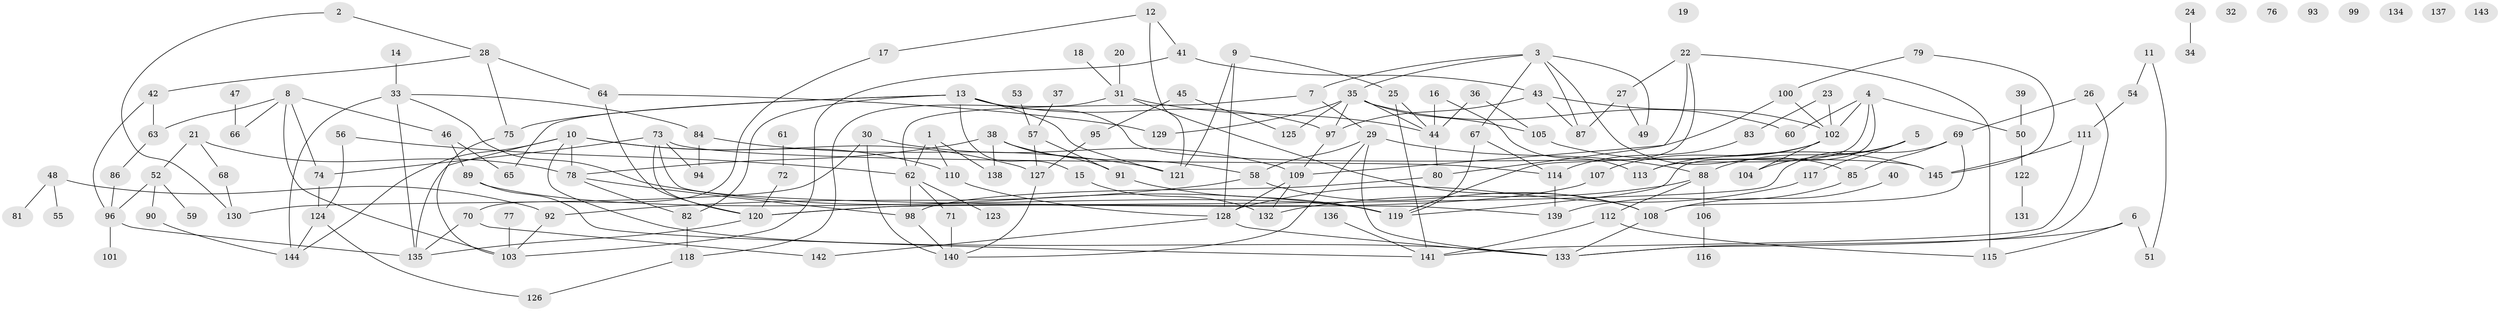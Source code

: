 // Generated by graph-tools (version 1.1) at 2025/49/03/09/25 03:49:14]
// undirected, 145 vertices, 209 edges
graph export_dot {
graph [start="1"]
  node [color=gray90,style=filled];
  1;
  2;
  3;
  4;
  5;
  6;
  7;
  8;
  9;
  10;
  11;
  12;
  13;
  14;
  15;
  16;
  17;
  18;
  19;
  20;
  21;
  22;
  23;
  24;
  25;
  26;
  27;
  28;
  29;
  30;
  31;
  32;
  33;
  34;
  35;
  36;
  37;
  38;
  39;
  40;
  41;
  42;
  43;
  44;
  45;
  46;
  47;
  48;
  49;
  50;
  51;
  52;
  53;
  54;
  55;
  56;
  57;
  58;
  59;
  60;
  61;
  62;
  63;
  64;
  65;
  66;
  67;
  68;
  69;
  70;
  71;
  72;
  73;
  74;
  75;
  76;
  77;
  78;
  79;
  80;
  81;
  82;
  83;
  84;
  85;
  86;
  87;
  88;
  89;
  90;
  91;
  92;
  93;
  94;
  95;
  96;
  97;
  98;
  99;
  100;
  101;
  102;
  103;
  104;
  105;
  106;
  107;
  108;
  109;
  110;
  111;
  112;
  113;
  114;
  115;
  116;
  117;
  118;
  119;
  120;
  121;
  122;
  123;
  124;
  125;
  126;
  127;
  128;
  129;
  130;
  131;
  132;
  133;
  134;
  135;
  136;
  137;
  138;
  139;
  140;
  141;
  142;
  143;
  144;
  145;
  1 -- 62;
  1 -- 110;
  1 -- 138;
  2 -- 28;
  2 -- 130;
  3 -- 7;
  3 -- 35;
  3 -- 49;
  3 -- 67;
  3 -- 85;
  3 -- 87;
  4 -- 50;
  4 -- 60;
  4 -- 102;
  4 -- 113;
  4 -- 119;
  5 -- 88;
  5 -- 104;
  5 -- 117;
  6 -- 51;
  6 -- 115;
  6 -- 133;
  7 -- 29;
  7 -- 62;
  8 -- 46;
  8 -- 63;
  8 -- 66;
  8 -- 74;
  8 -- 103;
  9 -- 25;
  9 -- 121;
  9 -- 128;
  10 -- 78;
  10 -- 110;
  10 -- 127;
  10 -- 133;
  10 -- 135;
  10 -- 144;
  11 -- 51;
  11 -- 54;
  12 -- 17;
  12 -- 41;
  12 -- 121;
  13 -- 15;
  13 -- 65;
  13 -- 75;
  13 -- 82;
  13 -- 97;
  13 -- 121;
  13 -- 145;
  14 -- 33;
  15 -- 132;
  16 -- 44;
  16 -- 113;
  17 -- 70;
  18 -- 31;
  20 -- 31;
  21 -- 52;
  21 -- 68;
  21 -- 78;
  22 -- 27;
  22 -- 80;
  22 -- 115;
  22 -- 119;
  23 -- 83;
  23 -- 102;
  24 -- 34;
  25 -- 44;
  25 -- 141;
  26 -- 69;
  26 -- 133;
  27 -- 49;
  27 -- 87;
  28 -- 42;
  28 -- 64;
  28 -- 75;
  29 -- 58;
  29 -- 88;
  29 -- 133;
  29 -- 140;
  30 -- 109;
  30 -- 130;
  30 -- 140;
  31 -- 44;
  31 -- 108;
  31 -- 118;
  33 -- 84;
  33 -- 119;
  33 -- 135;
  33 -- 144;
  35 -- 44;
  35 -- 60;
  35 -- 97;
  35 -- 105;
  35 -- 125;
  35 -- 129;
  36 -- 44;
  36 -- 105;
  37 -- 57;
  38 -- 58;
  38 -- 78;
  38 -- 91;
  38 -- 138;
  39 -- 50;
  40 -- 108;
  41 -- 43;
  41 -- 103;
  42 -- 63;
  42 -- 96;
  43 -- 87;
  43 -- 97;
  43 -- 102;
  44 -- 80;
  45 -- 95;
  45 -- 125;
  46 -- 65;
  46 -- 89;
  47 -- 66;
  48 -- 55;
  48 -- 81;
  48 -- 92;
  50 -- 122;
  52 -- 59;
  52 -- 90;
  52 -- 96;
  53 -- 57;
  54 -- 111;
  56 -- 62;
  56 -- 124;
  57 -- 91;
  57 -- 127;
  58 -- 92;
  58 -- 108;
  61 -- 72;
  62 -- 71;
  62 -- 98;
  62 -- 123;
  63 -- 86;
  64 -- 120;
  64 -- 129;
  67 -- 114;
  67 -- 119;
  68 -- 130;
  69 -- 85;
  69 -- 108;
  69 -- 120;
  70 -- 135;
  70 -- 142;
  71 -- 140;
  72 -- 120;
  73 -- 74;
  73 -- 94;
  73 -- 114;
  73 -- 120;
  73 -- 139;
  74 -- 124;
  75 -- 103;
  77 -- 103;
  78 -- 82;
  78 -- 98;
  79 -- 100;
  79 -- 145;
  80 -- 98;
  82 -- 118;
  83 -- 114;
  84 -- 94;
  84 -- 121;
  85 -- 139;
  86 -- 96;
  88 -- 106;
  88 -- 112;
  88 -- 132;
  89 -- 119;
  89 -- 141;
  90 -- 144;
  91 -- 119;
  92 -- 103;
  95 -- 127;
  96 -- 101;
  96 -- 135;
  97 -- 109;
  98 -- 140;
  100 -- 102;
  100 -- 109;
  102 -- 104;
  102 -- 107;
  102 -- 113;
  105 -- 145;
  106 -- 116;
  107 -- 120;
  108 -- 133;
  109 -- 128;
  109 -- 132;
  110 -- 128;
  111 -- 141;
  111 -- 145;
  112 -- 115;
  112 -- 141;
  114 -- 139;
  117 -- 128;
  118 -- 126;
  120 -- 135;
  122 -- 131;
  124 -- 126;
  124 -- 144;
  127 -- 140;
  128 -- 133;
  128 -- 142;
  136 -- 141;
}
